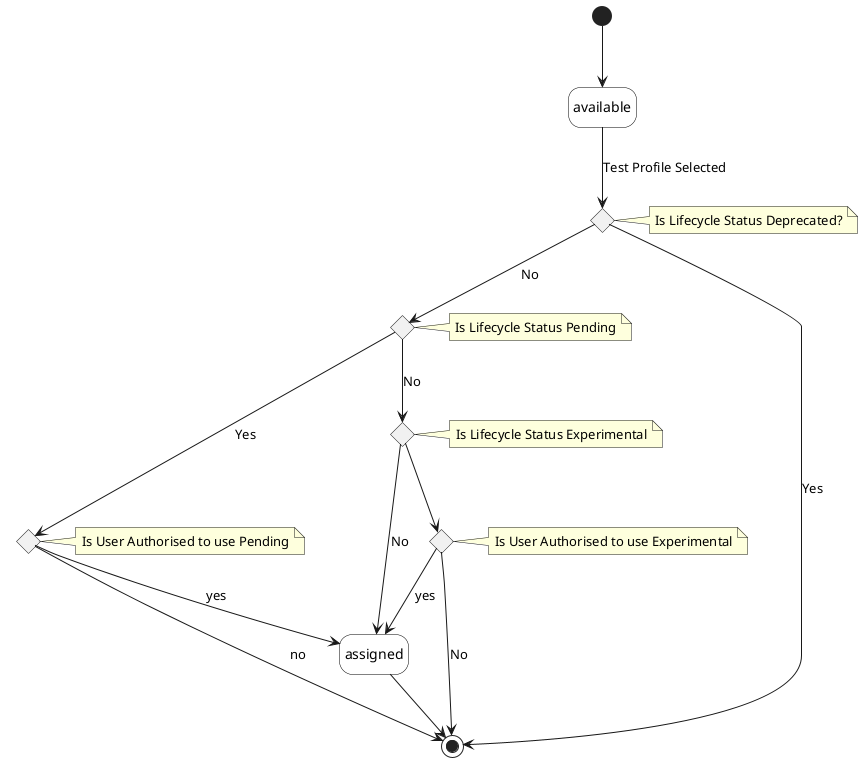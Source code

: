 @startuml testProfileLifecycleStatus

'skinparam Linetype polyline
'skinparam Linetype ortho
skinparam state {
    BackgroundColor White
    BorderColor Black
}
hide empty description

'''decisions'''
state is_status_deprecated <<choice>> 
 note right of is_status_deprecated : Is Lifecycle Status Deprecated?

state is_status_pending <<choice>> 
 note right of is_status_pending : Is Lifecycle Status Pending

state is_status_experimental <<choice>> 
 note right of is_status_experimental : Is Lifecycle Status Experimental

state is_user_authorised_experimental <<choice>> 
 note right of is_user_authorised_experimental : Is User Authorised to use Experimental


state is_user_authorised_pending <<choice>> 
 note right of is_user_authorised_pending : Is User Authorised to use Pending

''' diagram'''
[*] --> available
available --> is_status_deprecated : Test Profile Selected
is_status_deprecated --> [*]: Yes
is_status_deprecated --> is_status_pending: No
is_status_pending --> is_status_experimental: No
is_status_pending --> is_user_authorised_pending: Yes
is_status_experimental -r-> assigned: No
is_status_experimental --> is_user_authorised_experimental
is_user_authorised_experimental --> [*]: No
is_user_authorised_experimental --> assigned: yes
is_user_authorised_pending --> assigned: yes
is_user_authorised_pending --> [*]: no
assigned --> [*]


@enduml